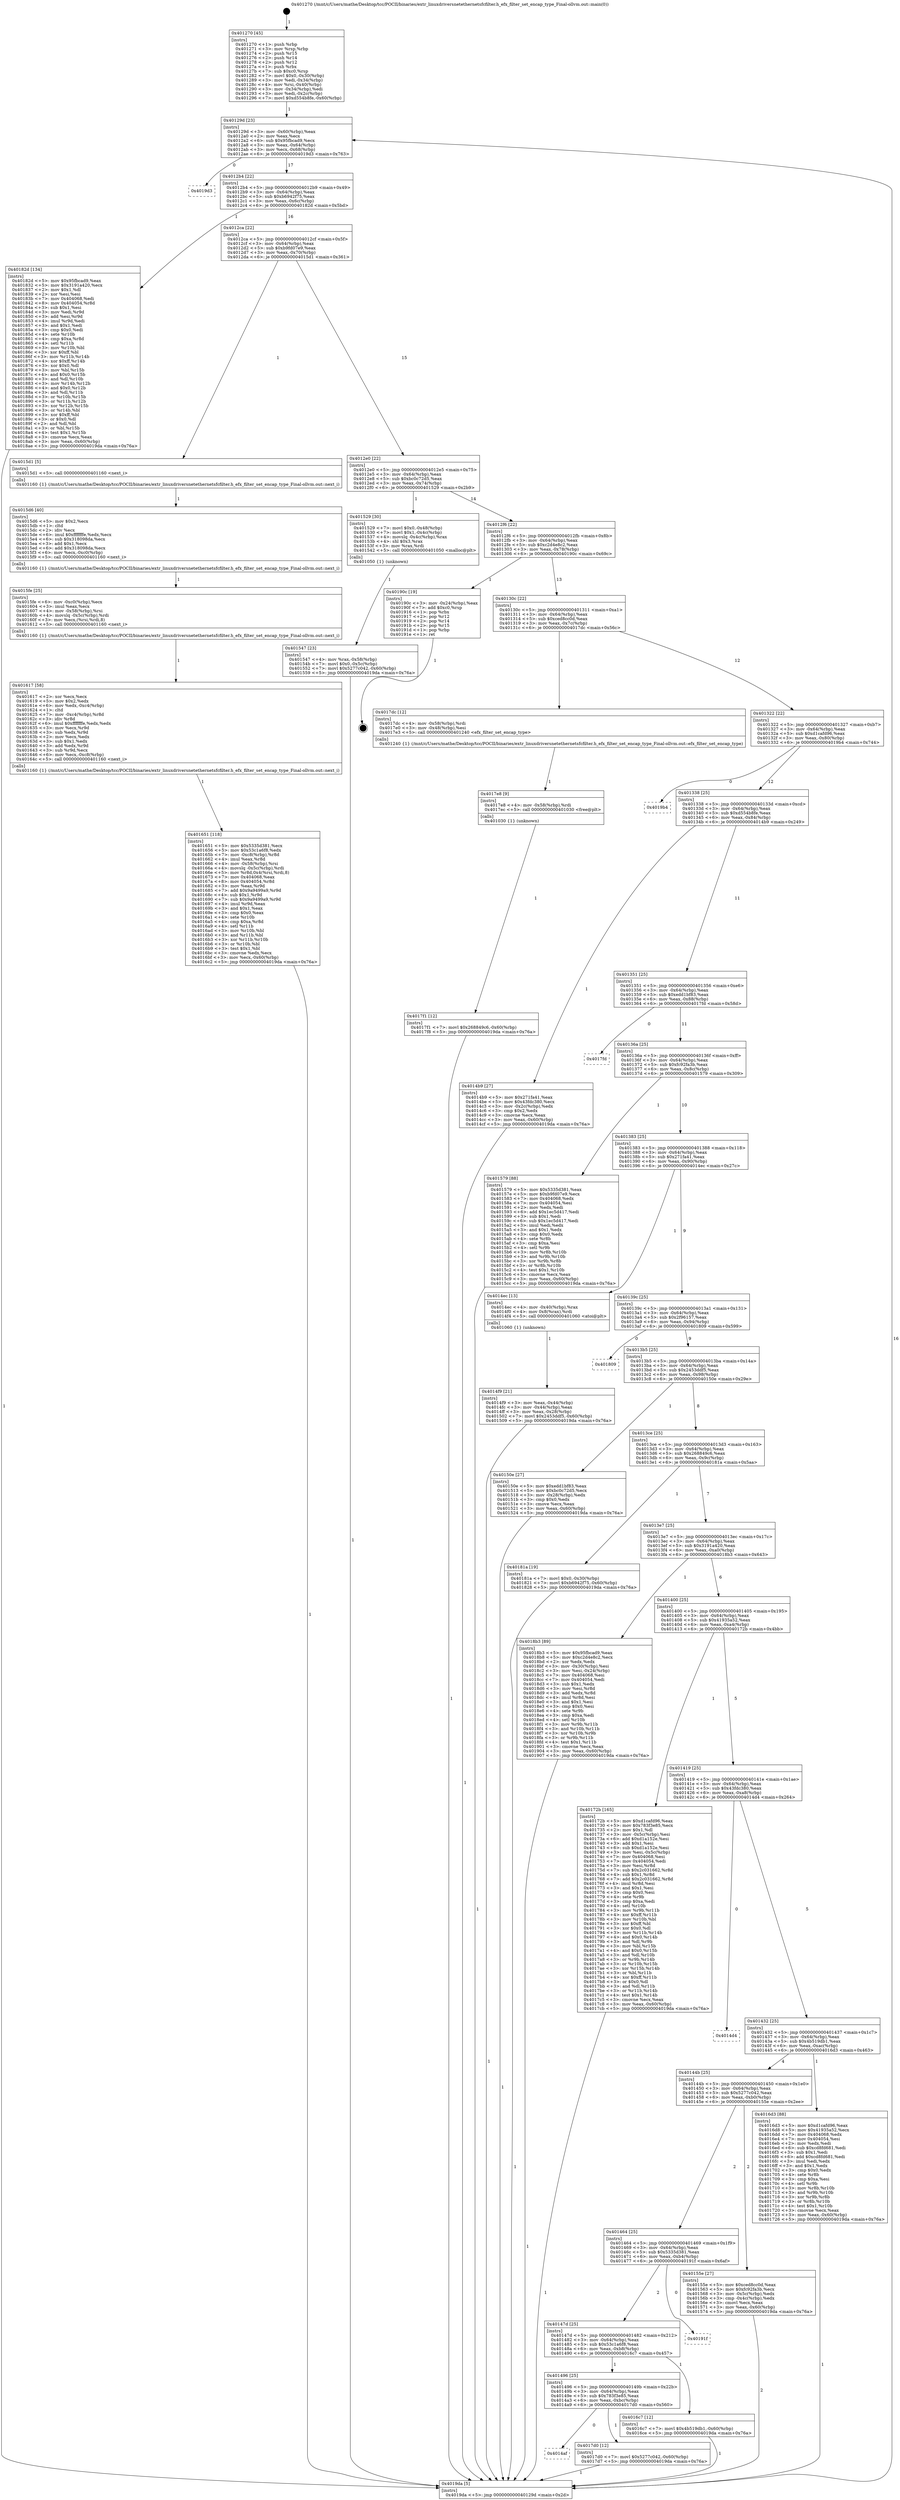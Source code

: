 digraph "0x401270" {
  label = "0x401270 (/mnt/c/Users/mathe/Desktop/tcc/POCII/binaries/extr_linuxdriversnetethernetsfcfilter.h_efx_filter_set_encap_type_Final-ollvm.out::main(0))"
  labelloc = "t"
  node[shape=record]

  Entry [label="",width=0.3,height=0.3,shape=circle,fillcolor=black,style=filled]
  "0x40129d" [label="{
     0x40129d [23]\l
     | [instrs]\l
     &nbsp;&nbsp;0x40129d \<+3\>: mov -0x60(%rbp),%eax\l
     &nbsp;&nbsp;0x4012a0 \<+2\>: mov %eax,%ecx\l
     &nbsp;&nbsp;0x4012a2 \<+6\>: sub $0x95fbcad9,%ecx\l
     &nbsp;&nbsp;0x4012a8 \<+3\>: mov %eax,-0x64(%rbp)\l
     &nbsp;&nbsp;0x4012ab \<+3\>: mov %ecx,-0x68(%rbp)\l
     &nbsp;&nbsp;0x4012ae \<+6\>: je 00000000004019d3 \<main+0x763\>\l
  }"]
  "0x4019d3" [label="{
     0x4019d3\l
  }", style=dashed]
  "0x4012b4" [label="{
     0x4012b4 [22]\l
     | [instrs]\l
     &nbsp;&nbsp;0x4012b4 \<+5\>: jmp 00000000004012b9 \<main+0x49\>\l
     &nbsp;&nbsp;0x4012b9 \<+3\>: mov -0x64(%rbp),%eax\l
     &nbsp;&nbsp;0x4012bc \<+5\>: sub $0xb6942f75,%eax\l
     &nbsp;&nbsp;0x4012c1 \<+3\>: mov %eax,-0x6c(%rbp)\l
     &nbsp;&nbsp;0x4012c4 \<+6\>: je 000000000040182d \<main+0x5bd\>\l
  }"]
  Exit [label="",width=0.3,height=0.3,shape=circle,fillcolor=black,style=filled,peripheries=2]
  "0x40182d" [label="{
     0x40182d [134]\l
     | [instrs]\l
     &nbsp;&nbsp;0x40182d \<+5\>: mov $0x95fbcad9,%eax\l
     &nbsp;&nbsp;0x401832 \<+5\>: mov $0x3191a420,%ecx\l
     &nbsp;&nbsp;0x401837 \<+2\>: mov $0x1,%dl\l
     &nbsp;&nbsp;0x401839 \<+2\>: xor %esi,%esi\l
     &nbsp;&nbsp;0x40183b \<+7\>: mov 0x404068,%edi\l
     &nbsp;&nbsp;0x401842 \<+8\>: mov 0x404054,%r8d\l
     &nbsp;&nbsp;0x40184a \<+3\>: sub $0x1,%esi\l
     &nbsp;&nbsp;0x40184d \<+3\>: mov %edi,%r9d\l
     &nbsp;&nbsp;0x401850 \<+3\>: add %esi,%r9d\l
     &nbsp;&nbsp;0x401853 \<+4\>: imul %r9d,%edi\l
     &nbsp;&nbsp;0x401857 \<+3\>: and $0x1,%edi\l
     &nbsp;&nbsp;0x40185a \<+3\>: cmp $0x0,%edi\l
     &nbsp;&nbsp;0x40185d \<+4\>: sete %r10b\l
     &nbsp;&nbsp;0x401861 \<+4\>: cmp $0xa,%r8d\l
     &nbsp;&nbsp;0x401865 \<+4\>: setl %r11b\l
     &nbsp;&nbsp;0x401869 \<+3\>: mov %r10b,%bl\l
     &nbsp;&nbsp;0x40186c \<+3\>: xor $0xff,%bl\l
     &nbsp;&nbsp;0x40186f \<+3\>: mov %r11b,%r14b\l
     &nbsp;&nbsp;0x401872 \<+4\>: xor $0xff,%r14b\l
     &nbsp;&nbsp;0x401876 \<+3\>: xor $0x0,%dl\l
     &nbsp;&nbsp;0x401879 \<+3\>: mov %bl,%r15b\l
     &nbsp;&nbsp;0x40187c \<+4\>: and $0x0,%r15b\l
     &nbsp;&nbsp;0x401880 \<+3\>: and %dl,%r10b\l
     &nbsp;&nbsp;0x401883 \<+3\>: mov %r14b,%r12b\l
     &nbsp;&nbsp;0x401886 \<+4\>: and $0x0,%r12b\l
     &nbsp;&nbsp;0x40188a \<+3\>: and %dl,%r11b\l
     &nbsp;&nbsp;0x40188d \<+3\>: or %r10b,%r15b\l
     &nbsp;&nbsp;0x401890 \<+3\>: or %r11b,%r12b\l
     &nbsp;&nbsp;0x401893 \<+3\>: xor %r12b,%r15b\l
     &nbsp;&nbsp;0x401896 \<+3\>: or %r14b,%bl\l
     &nbsp;&nbsp;0x401899 \<+3\>: xor $0xff,%bl\l
     &nbsp;&nbsp;0x40189c \<+3\>: or $0x0,%dl\l
     &nbsp;&nbsp;0x40189f \<+2\>: and %dl,%bl\l
     &nbsp;&nbsp;0x4018a1 \<+3\>: or %bl,%r15b\l
     &nbsp;&nbsp;0x4018a4 \<+4\>: test $0x1,%r15b\l
     &nbsp;&nbsp;0x4018a8 \<+3\>: cmovne %ecx,%eax\l
     &nbsp;&nbsp;0x4018ab \<+3\>: mov %eax,-0x60(%rbp)\l
     &nbsp;&nbsp;0x4018ae \<+5\>: jmp 00000000004019da \<main+0x76a\>\l
  }"]
  "0x4012ca" [label="{
     0x4012ca [22]\l
     | [instrs]\l
     &nbsp;&nbsp;0x4012ca \<+5\>: jmp 00000000004012cf \<main+0x5f\>\l
     &nbsp;&nbsp;0x4012cf \<+3\>: mov -0x64(%rbp),%eax\l
     &nbsp;&nbsp;0x4012d2 \<+5\>: sub $0xb9fd07e9,%eax\l
     &nbsp;&nbsp;0x4012d7 \<+3\>: mov %eax,-0x70(%rbp)\l
     &nbsp;&nbsp;0x4012da \<+6\>: je 00000000004015d1 \<main+0x361\>\l
  }"]
  "0x4017f1" [label="{
     0x4017f1 [12]\l
     | [instrs]\l
     &nbsp;&nbsp;0x4017f1 \<+7\>: movl $0x268849c6,-0x60(%rbp)\l
     &nbsp;&nbsp;0x4017f8 \<+5\>: jmp 00000000004019da \<main+0x76a\>\l
  }"]
  "0x4015d1" [label="{
     0x4015d1 [5]\l
     | [instrs]\l
     &nbsp;&nbsp;0x4015d1 \<+5\>: call 0000000000401160 \<next_i\>\l
     | [calls]\l
     &nbsp;&nbsp;0x401160 \{1\} (/mnt/c/Users/mathe/Desktop/tcc/POCII/binaries/extr_linuxdriversnetethernetsfcfilter.h_efx_filter_set_encap_type_Final-ollvm.out::next_i)\l
  }"]
  "0x4012e0" [label="{
     0x4012e0 [22]\l
     | [instrs]\l
     &nbsp;&nbsp;0x4012e0 \<+5\>: jmp 00000000004012e5 \<main+0x75\>\l
     &nbsp;&nbsp;0x4012e5 \<+3\>: mov -0x64(%rbp),%eax\l
     &nbsp;&nbsp;0x4012e8 \<+5\>: sub $0xbc0c72d5,%eax\l
     &nbsp;&nbsp;0x4012ed \<+3\>: mov %eax,-0x74(%rbp)\l
     &nbsp;&nbsp;0x4012f0 \<+6\>: je 0000000000401529 \<main+0x2b9\>\l
  }"]
  "0x4017e8" [label="{
     0x4017e8 [9]\l
     | [instrs]\l
     &nbsp;&nbsp;0x4017e8 \<+4\>: mov -0x58(%rbp),%rdi\l
     &nbsp;&nbsp;0x4017ec \<+5\>: call 0000000000401030 \<free@plt\>\l
     | [calls]\l
     &nbsp;&nbsp;0x401030 \{1\} (unknown)\l
  }"]
  "0x401529" [label="{
     0x401529 [30]\l
     | [instrs]\l
     &nbsp;&nbsp;0x401529 \<+7\>: movl $0x0,-0x48(%rbp)\l
     &nbsp;&nbsp;0x401530 \<+7\>: movl $0x1,-0x4c(%rbp)\l
     &nbsp;&nbsp;0x401537 \<+4\>: movslq -0x4c(%rbp),%rax\l
     &nbsp;&nbsp;0x40153b \<+4\>: shl $0x3,%rax\l
     &nbsp;&nbsp;0x40153f \<+3\>: mov %rax,%rdi\l
     &nbsp;&nbsp;0x401542 \<+5\>: call 0000000000401050 \<malloc@plt\>\l
     | [calls]\l
     &nbsp;&nbsp;0x401050 \{1\} (unknown)\l
  }"]
  "0x4012f6" [label="{
     0x4012f6 [22]\l
     | [instrs]\l
     &nbsp;&nbsp;0x4012f6 \<+5\>: jmp 00000000004012fb \<main+0x8b\>\l
     &nbsp;&nbsp;0x4012fb \<+3\>: mov -0x64(%rbp),%eax\l
     &nbsp;&nbsp;0x4012fe \<+5\>: sub $0xc2d4e8c2,%eax\l
     &nbsp;&nbsp;0x401303 \<+3\>: mov %eax,-0x78(%rbp)\l
     &nbsp;&nbsp;0x401306 \<+6\>: je 000000000040190c \<main+0x69c\>\l
  }"]
  "0x4014af" [label="{
     0x4014af\l
  }", style=dashed]
  "0x40190c" [label="{
     0x40190c [19]\l
     | [instrs]\l
     &nbsp;&nbsp;0x40190c \<+3\>: mov -0x24(%rbp),%eax\l
     &nbsp;&nbsp;0x40190f \<+7\>: add $0xc0,%rsp\l
     &nbsp;&nbsp;0x401916 \<+1\>: pop %rbx\l
     &nbsp;&nbsp;0x401917 \<+2\>: pop %r12\l
     &nbsp;&nbsp;0x401919 \<+2\>: pop %r14\l
     &nbsp;&nbsp;0x40191b \<+2\>: pop %r15\l
     &nbsp;&nbsp;0x40191d \<+1\>: pop %rbp\l
     &nbsp;&nbsp;0x40191e \<+1\>: ret\l
  }"]
  "0x40130c" [label="{
     0x40130c [22]\l
     | [instrs]\l
     &nbsp;&nbsp;0x40130c \<+5\>: jmp 0000000000401311 \<main+0xa1\>\l
     &nbsp;&nbsp;0x401311 \<+3\>: mov -0x64(%rbp),%eax\l
     &nbsp;&nbsp;0x401314 \<+5\>: sub $0xced8cc0d,%eax\l
     &nbsp;&nbsp;0x401319 \<+3\>: mov %eax,-0x7c(%rbp)\l
     &nbsp;&nbsp;0x40131c \<+6\>: je 00000000004017dc \<main+0x56c\>\l
  }"]
  "0x4017d0" [label="{
     0x4017d0 [12]\l
     | [instrs]\l
     &nbsp;&nbsp;0x4017d0 \<+7\>: movl $0x5277c042,-0x60(%rbp)\l
     &nbsp;&nbsp;0x4017d7 \<+5\>: jmp 00000000004019da \<main+0x76a\>\l
  }"]
  "0x4017dc" [label="{
     0x4017dc [12]\l
     | [instrs]\l
     &nbsp;&nbsp;0x4017dc \<+4\>: mov -0x58(%rbp),%rdi\l
     &nbsp;&nbsp;0x4017e0 \<+3\>: mov -0x48(%rbp),%esi\l
     &nbsp;&nbsp;0x4017e3 \<+5\>: call 0000000000401240 \<efx_filter_set_encap_type\>\l
     | [calls]\l
     &nbsp;&nbsp;0x401240 \{1\} (/mnt/c/Users/mathe/Desktop/tcc/POCII/binaries/extr_linuxdriversnetethernetsfcfilter.h_efx_filter_set_encap_type_Final-ollvm.out::efx_filter_set_encap_type)\l
  }"]
  "0x401322" [label="{
     0x401322 [22]\l
     | [instrs]\l
     &nbsp;&nbsp;0x401322 \<+5\>: jmp 0000000000401327 \<main+0xb7\>\l
     &nbsp;&nbsp;0x401327 \<+3\>: mov -0x64(%rbp),%eax\l
     &nbsp;&nbsp;0x40132a \<+5\>: sub $0xd1cafd96,%eax\l
     &nbsp;&nbsp;0x40132f \<+3\>: mov %eax,-0x80(%rbp)\l
     &nbsp;&nbsp;0x401332 \<+6\>: je 00000000004019b4 \<main+0x744\>\l
  }"]
  "0x401496" [label="{
     0x401496 [25]\l
     | [instrs]\l
     &nbsp;&nbsp;0x401496 \<+5\>: jmp 000000000040149b \<main+0x22b\>\l
     &nbsp;&nbsp;0x40149b \<+3\>: mov -0x64(%rbp),%eax\l
     &nbsp;&nbsp;0x40149e \<+5\>: sub $0x783f3e85,%eax\l
     &nbsp;&nbsp;0x4014a3 \<+6\>: mov %eax,-0xbc(%rbp)\l
     &nbsp;&nbsp;0x4014a9 \<+6\>: je 00000000004017d0 \<main+0x560\>\l
  }"]
  "0x4019b4" [label="{
     0x4019b4\l
  }", style=dashed]
  "0x401338" [label="{
     0x401338 [25]\l
     | [instrs]\l
     &nbsp;&nbsp;0x401338 \<+5\>: jmp 000000000040133d \<main+0xcd\>\l
     &nbsp;&nbsp;0x40133d \<+3\>: mov -0x64(%rbp),%eax\l
     &nbsp;&nbsp;0x401340 \<+5\>: sub $0xd554b8fe,%eax\l
     &nbsp;&nbsp;0x401345 \<+6\>: mov %eax,-0x84(%rbp)\l
     &nbsp;&nbsp;0x40134b \<+6\>: je 00000000004014b9 \<main+0x249\>\l
  }"]
  "0x4016c7" [label="{
     0x4016c7 [12]\l
     | [instrs]\l
     &nbsp;&nbsp;0x4016c7 \<+7\>: movl $0x4b519db1,-0x60(%rbp)\l
     &nbsp;&nbsp;0x4016ce \<+5\>: jmp 00000000004019da \<main+0x76a\>\l
  }"]
  "0x4014b9" [label="{
     0x4014b9 [27]\l
     | [instrs]\l
     &nbsp;&nbsp;0x4014b9 \<+5\>: mov $0x271fa41,%eax\l
     &nbsp;&nbsp;0x4014be \<+5\>: mov $0x43fdc380,%ecx\l
     &nbsp;&nbsp;0x4014c3 \<+3\>: mov -0x2c(%rbp),%edx\l
     &nbsp;&nbsp;0x4014c6 \<+3\>: cmp $0x2,%edx\l
     &nbsp;&nbsp;0x4014c9 \<+3\>: cmovne %ecx,%eax\l
     &nbsp;&nbsp;0x4014cc \<+3\>: mov %eax,-0x60(%rbp)\l
     &nbsp;&nbsp;0x4014cf \<+5\>: jmp 00000000004019da \<main+0x76a\>\l
  }"]
  "0x401351" [label="{
     0x401351 [25]\l
     | [instrs]\l
     &nbsp;&nbsp;0x401351 \<+5\>: jmp 0000000000401356 \<main+0xe6\>\l
     &nbsp;&nbsp;0x401356 \<+3\>: mov -0x64(%rbp),%eax\l
     &nbsp;&nbsp;0x401359 \<+5\>: sub $0xedd1bf83,%eax\l
     &nbsp;&nbsp;0x40135e \<+6\>: mov %eax,-0x88(%rbp)\l
     &nbsp;&nbsp;0x401364 \<+6\>: je 00000000004017fd \<main+0x58d\>\l
  }"]
  "0x4019da" [label="{
     0x4019da [5]\l
     | [instrs]\l
     &nbsp;&nbsp;0x4019da \<+5\>: jmp 000000000040129d \<main+0x2d\>\l
  }"]
  "0x401270" [label="{
     0x401270 [45]\l
     | [instrs]\l
     &nbsp;&nbsp;0x401270 \<+1\>: push %rbp\l
     &nbsp;&nbsp;0x401271 \<+3\>: mov %rsp,%rbp\l
     &nbsp;&nbsp;0x401274 \<+2\>: push %r15\l
     &nbsp;&nbsp;0x401276 \<+2\>: push %r14\l
     &nbsp;&nbsp;0x401278 \<+2\>: push %r12\l
     &nbsp;&nbsp;0x40127a \<+1\>: push %rbx\l
     &nbsp;&nbsp;0x40127b \<+7\>: sub $0xc0,%rsp\l
     &nbsp;&nbsp;0x401282 \<+7\>: movl $0x0,-0x30(%rbp)\l
     &nbsp;&nbsp;0x401289 \<+3\>: mov %edi,-0x34(%rbp)\l
     &nbsp;&nbsp;0x40128c \<+4\>: mov %rsi,-0x40(%rbp)\l
     &nbsp;&nbsp;0x401290 \<+3\>: mov -0x34(%rbp),%edi\l
     &nbsp;&nbsp;0x401293 \<+3\>: mov %edi,-0x2c(%rbp)\l
     &nbsp;&nbsp;0x401296 \<+7\>: movl $0xd554b8fe,-0x60(%rbp)\l
  }"]
  "0x40147d" [label="{
     0x40147d [25]\l
     | [instrs]\l
     &nbsp;&nbsp;0x40147d \<+5\>: jmp 0000000000401482 \<main+0x212\>\l
     &nbsp;&nbsp;0x401482 \<+3\>: mov -0x64(%rbp),%eax\l
     &nbsp;&nbsp;0x401485 \<+5\>: sub $0x53c1a6f8,%eax\l
     &nbsp;&nbsp;0x40148a \<+6\>: mov %eax,-0xb8(%rbp)\l
     &nbsp;&nbsp;0x401490 \<+6\>: je 00000000004016c7 \<main+0x457\>\l
  }"]
  "0x4017fd" [label="{
     0x4017fd\l
  }", style=dashed]
  "0x40136a" [label="{
     0x40136a [25]\l
     | [instrs]\l
     &nbsp;&nbsp;0x40136a \<+5\>: jmp 000000000040136f \<main+0xff\>\l
     &nbsp;&nbsp;0x40136f \<+3\>: mov -0x64(%rbp),%eax\l
     &nbsp;&nbsp;0x401372 \<+5\>: sub $0xfc92fa3b,%eax\l
     &nbsp;&nbsp;0x401377 \<+6\>: mov %eax,-0x8c(%rbp)\l
     &nbsp;&nbsp;0x40137d \<+6\>: je 0000000000401579 \<main+0x309\>\l
  }"]
  "0x40191f" [label="{
     0x40191f\l
  }", style=dashed]
  "0x401579" [label="{
     0x401579 [88]\l
     | [instrs]\l
     &nbsp;&nbsp;0x401579 \<+5\>: mov $0x5335d381,%eax\l
     &nbsp;&nbsp;0x40157e \<+5\>: mov $0xb9fd07e9,%ecx\l
     &nbsp;&nbsp;0x401583 \<+7\>: mov 0x404068,%edx\l
     &nbsp;&nbsp;0x40158a \<+7\>: mov 0x404054,%esi\l
     &nbsp;&nbsp;0x401591 \<+2\>: mov %edx,%edi\l
     &nbsp;&nbsp;0x401593 \<+6\>: add $0x1ec5d417,%edi\l
     &nbsp;&nbsp;0x401599 \<+3\>: sub $0x1,%edi\l
     &nbsp;&nbsp;0x40159c \<+6\>: sub $0x1ec5d417,%edi\l
     &nbsp;&nbsp;0x4015a2 \<+3\>: imul %edi,%edx\l
     &nbsp;&nbsp;0x4015a5 \<+3\>: and $0x1,%edx\l
     &nbsp;&nbsp;0x4015a8 \<+3\>: cmp $0x0,%edx\l
     &nbsp;&nbsp;0x4015ab \<+4\>: sete %r8b\l
     &nbsp;&nbsp;0x4015af \<+3\>: cmp $0xa,%esi\l
     &nbsp;&nbsp;0x4015b2 \<+4\>: setl %r9b\l
     &nbsp;&nbsp;0x4015b6 \<+3\>: mov %r8b,%r10b\l
     &nbsp;&nbsp;0x4015b9 \<+3\>: and %r9b,%r10b\l
     &nbsp;&nbsp;0x4015bc \<+3\>: xor %r9b,%r8b\l
     &nbsp;&nbsp;0x4015bf \<+3\>: or %r8b,%r10b\l
     &nbsp;&nbsp;0x4015c2 \<+4\>: test $0x1,%r10b\l
     &nbsp;&nbsp;0x4015c6 \<+3\>: cmovne %ecx,%eax\l
     &nbsp;&nbsp;0x4015c9 \<+3\>: mov %eax,-0x60(%rbp)\l
     &nbsp;&nbsp;0x4015cc \<+5\>: jmp 00000000004019da \<main+0x76a\>\l
  }"]
  "0x401383" [label="{
     0x401383 [25]\l
     | [instrs]\l
     &nbsp;&nbsp;0x401383 \<+5\>: jmp 0000000000401388 \<main+0x118\>\l
     &nbsp;&nbsp;0x401388 \<+3\>: mov -0x64(%rbp),%eax\l
     &nbsp;&nbsp;0x40138b \<+5\>: sub $0x271fa41,%eax\l
     &nbsp;&nbsp;0x401390 \<+6\>: mov %eax,-0x90(%rbp)\l
     &nbsp;&nbsp;0x401396 \<+6\>: je 00000000004014ec \<main+0x27c\>\l
  }"]
  "0x401651" [label="{
     0x401651 [118]\l
     | [instrs]\l
     &nbsp;&nbsp;0x401651 \<+5\>: mov $0x5335d381,%ecx\l
     &nbsp;&nbsp;0x401656 \<+5\>: mov $0x53c1a6f8,%edx\l
     &nbsp;&nbsp;0x40165b \<+7\>: mov -0xc8(%rbp),%r8d\l
     &nbsp;&nbsp;0x401662 \<+4\>: imul %eax,%r8d\l
     &nbsp;&nbsp;0x401666 \<+4\>: mov -0x58(%rbp),%rsi\l
     &nbsp;&nbsp;0x40166a \<+4\>: movslq -0x5c(%rbp),%rdi\l
     &nbsp;&nbsp;0x40166e \<+5\>: mov %r8d,0x4(%rsi,%rdi,8)\l
     &nbsp;&nbsp;0x401673 \<+7\>: mov 0x404068,%eax\l
     &nbsp;&nbsp;0x40167a \<+8\>: mov 0x404054,%r8d\l
     &nbsp;&nbsp;0x401682 \<+3\>: mov %eax,%r9d\l
     &nbsp;&nbsp;0x401685 \<+7\>: add $0x9a9499a9,%r9d\l
     &nbsp;&nbsp;0x40168c \<+4\>: sub $0x1,%r9d\l
     &nbsp;&nbsp;0x401690 \<+7\>: sub $0x9a9499a9,%r9d\l
     &nbsp;&nbsp;0x401697 \<+4\>: imul %r9d,%eax\l
     &nbsp;&nbsp;0x40169b \<+3\>: and $0x1,%eax\l
     &nbsp;&nbsp;0x40169e \<+3\>: cmp $0x0,%eax\l
     &nbsp;&nbsp;0x4016a1 \<+4\>: sete %r10b\l
     &nbsp;&nbsp;0x4016a5 \<+4\>: cmp $0xa,%r8d\l
     &nbsp;&nbsp;0x4016a9 \<+4\>: setl %r11b\l
     &nbsp;&nbsp;0x4016ad \<+3\>: mov %r10b,%bl\l
     &nbsp;&nbsp;0x4016b0 \<+3\>: and %r11b,%bl\l
     &nbsp;&nbsp;0x4016b3 \<+3\>: xor %r11b,%r10b\l
     &nbsp;&nbsp;0x4016b6 \<+3\>: or %r10b,%bl\l
     &nbsp;&nbsp;0x4016b9 \<+3\>: test $0x1,%bl\l
     &nbsp;&nbsp;0x4016bc \<+3\>: cmovne %edx,%ecx\l
     &nbsp;&nbsp;0x4016bf \<+3\>: mov %ecx,-0x60(%rbp)\l
     &nbsp;&nbsp;0x4016c2 \<+5\>: jmp 00000000004019da \<main+0x76a\>\l
  }"]
  "0x4014ec" [label="{
     0x4014ec [13]\l
     | [instrs]\l
     &nbsp;&nbsp;0x4014ec \<+4\>: mov -0x40(%rbp),%rax\l
     &nbsp;&nbsp;0x4014f0 \<+4\>: mov 0x8(%rax),%rdi\l
     &nbsp;&nbsp;0x4014f4 \<+5\>: call 0000000000401060 \<atoi@plt\>\l
     | [calls]\l
     &nbsp;&nbsp;0x401060 \{1\} (unknown)\l
  }"]
  "0x40139c" [label="{
     0x40139c [25]\l
     | [instrs]\l
     &nbsp;&nbsp;0x40139c \<+5\>: jmp 00000000004013a1 \<main+0x131\>\l
     &nbsp;&nbsp;0x4013a1 \<+3\>: mov -0x64(%rbp),%eax\l
     &nbsp;&nbsp;0x4013a4 \<+5\>: sub $0x2f96157,%eax\l
     &nbsp;&nbsp;0x4013a9 \<+6\>: mov %eax,-0x94(%rbp)\l
     &nbsp;&nbsp;0x4013af \<+6\>: je 0000000000401809 \<main+0x599\>\l
  }"]
  "0x4014f9" [label="{
     0x4014f9 [21]\l
     | [instrs]\l
     &nbsp;&nbsp;0x4014f9 \<+3\>: mov %eax,-0x44(%rbp)\l
     &nbsp;&nbsp;0x4014fc \<+3\>: mov -0x44(%rbp),%eax\l
     &nbsp;&nbsp;0x4014ff \<+3\>: mov %eax,-0x28(%rbp)\l
     &nbsp;&nbsp;0x401502 \<+7\>: movl $0x2453ddf5,-0x60(%rbp)\l
     &nbsp;&nbsp;0x401509 \<+5\>: jmp 00000000004019da \<main+0x76a\>\l
  }"]
  "0x401617" [label="{
     0x401617 [58]\l
     | [instrs]\l
     &nbsp;&nbsp;0x401617 \<+2\>: xor %ecx,%ecx\l
     &nbsp;&nbsp;0x401619 \<+5\>: mov $0x2,%edx\l
     &nbsp;&nbsp;0x40161e \<+6\>: mov %edx,-0xc4(%rbp)\l
     &nbsp;&nbsp;0x401624 \<+1\>: cltd\l
     &nbsp;&nbsp;0x401625 \<+7\>: mov -0xc4(%rbp),%r8d\l
     &nbsp;&nbsp;0x40162c \<+3\>: idiv %r8d\l
     &nbsp;&nbsp;0x40162f \<+6\>: imul $0xfffffffe,%edx,%edx\l
     &nbsp;&nbsp;0x401635 \<+3\>: mov %ecx,%r9d\l
     &nbsp;&nbsp;0x401638 \<+3\>: sub %edx,%r9d\l
     &nbsp;&nbsp;0x40163b \<+2\>: mov %ecx,%edx\l
     &nbsp;&nbsp;0x40163d \<+3\>: sub $0x1,%edx\l
     &nbsp;&nbsp;0x401640 \<+3\>: add %edx,%r9d\l
     &nbsp;&nbsp;0x401643 \<+3\>: sub %r9d,%ecx\l
     &nbsp;&nbsp;0x401646 \<+6\>: mov %ecx,-0xc8(%rbp)\l
     &nbsp;&nbsp;0x40164c \<+5\>: call 0000000000401160 \<next_i\>\l
     | [calls]\l
     &nbsp;&nbsp;0x401160 \{1\} (/mnt/c/Users/mathe/Desktop/tcc/POCII/binaries/extr_linuxdriversnetethernetsfcfilter.h_efx_filter_set_encap_type_Final-ollvm.out::next_i)\l
  }"]
  "0x401809" [label="{
     0x401809\l
  }", style=dashed]
  "0x4013b5" [label="{
     0x4013b5 [25]\l
     | [instrs]\l
     &nbsp;&nbsp;0x4013b5 \<+5\>: jmp 00000000004013ba \<main+0x14a\>\l
     &nbsp;&nbsp;0x4013ba \<+3\>: mov -0x64(%rbp),%eax\l
     &nbsp;&nbsp;0x4013bd \<+5\>: sub $0x2453ddf5,%eax\l
     &nbsp;&nbsp;0x4013c2 \<+6\>: mov %eax,-0x98(%rbp)\l
     &nbsp;&nbsp;0x4013c8 \<+6\>: je 000000000040150e \<main+0x29e\>\l
  }"]
  "0x4015fe" [label="{
     0x4015fe [25]\l
     | [instrs]\l
     &nbsp;&nbsp;0x4015fe \<+6\>: mov -0xc0(%rbp),%ecx\l
     &nbsp;&nbsp;0x401604 \<+3\>: imul %eax,%ecx\l
     &nbsp;&nbsp;0x401607 \<+4\>: mov -0x58(%rbp),%rsi\l
     &nbsp;&nbsp;0x40160b \<+4\>: movslq -0x5c(%rbp),%rdi\l
     &nbsp;&nbsp;0x40160f \<+3\>: mov %ecx,(%rsi,%rdi,8)\l
     &nbsp;&nbsp;0x401612 \<+5\>: call 0000000000401160 \<next_i\>\l
     | [calls]\l
     &nbsp;&nbsp;0x401160 \{1\} (/mnt/c/Users/mathe/Desktop/tcc/POCII/binaries/extr_linuxdriversnetethernetsfcfilter.h_efx_filter_set_encap_type_Final-ollvm.out::next_i)\l
  }"]
  "0x40150e" [label="{
     0x40150e [27]\l
     | [instrs]\l
     &nbsp;&nbsp;0x40150e \<+5\>: mov $0xedd1bf83,%eax\l
     &nbsp;&nbsp;0x401513 \<+5\>: mov $0xbc0c72d5,%ecx\l
     &nbsp;&nbsp;0x401518 \<+3\>: mov -0x28(%rbp),%edx\l
     &nbsp;&nbsp;0x40151b \<+3\>: cmp $0x0,%edx\l
     &nbsp;&nbsp;0x40151e \<+3\>: cmove %ecx,%eax\l
     &nbsp;&nbsp;0x401521 \<+3\>: mov %eax,-0x60(%rbp)\l
     &nbsp;&nbsp;0x401524 \<+5\>: jmp 00000000004019da \<main+0x76a\>\l
  }"]
  "0x4013ce" [label="{
     0x4013ce [25]\l
     | [instrs]\l
     &nbsp;&nbsp;0x4013ce \<+5\>: jmp 00000000004013d3 \<main+0x163\>\l
     &nbsp;&nbsp;0x4013d3 \<+3\>: mov -0x64(%rbp),%eax\l
     &nbsp;&nbsp;0x4013d6 \<+5\>: sub $0x268849c6,%eax\l
     &nbsp;&nbsp;0x4013db \<+6\>: mov %eax,-0x9c(%rbp)\l
     &nbsp;&nbsp;0x4013e1 \<+6\>: je 000000000040181a \<main+0x5aa\>\l
  }"]
  "0x401547" [label="{
     0x401547 [23]\l
     | [instrs]\l
     &nbsp;&nbsp;0x401547 \<+4\>: mov %rax,-0x58(%rbp)\l
     &nbsp;&nbsp;0x40154b \<+7\>: movl $0x0,-0x5c(%rbp)\l
     &nbsp;&nbsp;0x401552 \<+7\>: movl $0x5277c042,-0x60(%rbp)\l
     &nbsp;&nbsp;0x401559 \<+5\>: jmp 00000000004019da \<main+0x76a\>\l
  }"]
  "0x4015d6" [label="{
     0x4015d6 [40]\l
     | [instrs]\l
     &nbsp;&nbsp;0x4015d6 \<+5\>: mov $0x2,%ecx\l
     &nbsp;&nbsp;0x4015db \<+1\>: cltd\l
     &nbsp;&nbsp;0x4015dc \<+2\>: idiv %ecx\l
     &nbsp;&nbsp;0x4015de \<+6\>: imul $0xfffffffe,%edx,%ecx\l
     &nbsp;&nbsp;0x4015e4 \<+6\>: sub $0x318098da,%ecx\l
     &nbsp;&nbsp;0x4015ea \<+3\>: add $0x1,%ecx\l
     &nbsp;&nbsp;0x4015ed \<+6\>: add $0x318098da,%ecx\l
     &nbsp;&nbsp;0x4015f3 \<+6\>: mov %ecx,-0xc0(%rbp)\l
     &nbsp;&nbsp;0x4015f9 \<+5\>: call 0000000000401160 \<next_i\>\l
     | [calls]\l
     &nbsp;&nbsp;0x401160 \{1\} (/mnt/c/Users/mathe/Desktop/tcc/POCII/binaries/extr_linuxdriversnetethernetsfcfilter.h_efx_filter_set_encap_type_Final-ollvm.out::next_i)\l
  }"]
  "0x40181a" [label="{
     0x40181a [19]\l
     | [instrs]\l
     &nbsp;&nbsp;0x40181a \<+7\>: movl $0x0,-0x30(%rbp)\l
     &nbsp;&nbsp;0x401821 \<+7\>: movl $0xb6942f75,-0x60(%rbp)\l
     &nbsp;&nbsp;0x401828 \<+5\>: jmp 00000000004019da \<main+0x76a\>\l
  }"]
  "0x4013e7" [label="{
     0x4013e7 [25]\l
     | [instrs]\l
     &nbsp;&nbsp;0x4013e7 \<+5\>: jmp 00000000004013ec \<main+0x17c\>\l
     &nbsp;&nbsp;0x4013ec \<+3\>: mov -0x64(%rbp),%eax\l
     &nbsp;&nbsp;0x4013ef \<+5\>: sub $0x3191a420,%eax\l
     &nbsp;&nbsp;0x4013f4 \<+6\>: mov %eax,-0xa0(%rbp)\l
     &nbsp;&nbsp;0x4013fa \<+6\>: je 00000000004018b3 \<main+0x643\>\l
  }"]
  "0x401464" [label="{
     0x401464 [25]\l
     | [instrs]\l
     &nbsp;&nbsp;0x401464 \<+5\>: jmp 0000000000401469 \<main+0x1f9\>\l
     &nbsp;&nbsp;0x401469 \<+3\>: mov -0x64(%rbp),%eax\l
     &nbsp;&nbsp;0x40146c \<+5\>: sub $0x5335d381,%eax\l
     &nbsp;&nbsp;0x401471 \<+6\>: mov %eax,-0xb4(%rbp)\l
     &nbsp;&nbsp;0x401477 \<+6\>: je 000000000040191f \<main+0x6af\>\l
  }"]
  "0x4018b3" [label="{
     0x4018b3 [89]\l
     | [instrs]\l
     &nbsp;&nbsp;0x4018b3 \<+5\>: mov $0x95fbcad9,%eax\l
     &nbsp;&nbsp;0x4018b8 \<+5\>: mov $0xc2d4e8c2,%ecx\l
     &nbsp;&nbsp;0x4018bd \<+2\>: xor %edx,%edx\l
     &nbsp;&nbsp;0x4018bf \<+3\>: mov -0x30(%rbp),%esi\l
     &nbsp;&nbsp;0x4018c2 \<+3\>: mov %esi,-0x24(%rbp)\l
     &nbsp;&nbsp;0x4018c5 \<+7\>: mov 0x404068,%esi\l
     &nbsp;&nbsp;0x4018cc \<+7\>: mov 0x404054,%edi\l
     &nbsp;&nbsp;0x4018d3 \<+3\>: sub $0x1,%edx\l
     &nbsp;&nbsp;0x4018d6 \<+3\>: mov %esi,%r8d\l
     &nbsp;&nbsp;0x4018d9 \<+3\>: add %edx,%r8d\l
     &nbsp;&nbsp;0x4018dc \<+4\>: imul %r8d,%esi\l
     &nbsp;&nbsp;0x4018e0 \<+3\>: and $0x1,%esi\l
     &nbsp;&nbsp;0x4018e3 \<+3\>: cmp $0x0,%esi\l
     &nbsp;&nbsp;0x4018e6 \<+4\>: sete %r9b\l
     &nbsp;&nbsp;0x4018ea \<+3\>: cmp $0xa,%edi\l
     &nbsp;&nbsp;0x4018ed \<+4\>: setl %r10b\l
     &nbsp;&nbsp;0x4018f1 \<+3\>: mov %r9b,%r11b\l
     &nbsp;&nbsp;0x4018f4 \<+3\>: and %r10b,%r11b\l
     &nbsp;&nbsp;0x4018f7 \<+3\>: xor %r10b,%r9b\l
     &nbsp;&nbsp;0x4018fa \<+3\>: or %r9b,%r11b\l
     &nbsp;&nbsp;0x4018fd \<+4\>: test $0x1,%r11b\l
     &nbsp;&nbsp;0x401901 \<+3\>: cmovne %ecx,%eax\l
     &nbsp;&nbsp;0x401904 \<+3\>: mov %eax,-0x60(%rbp)\l
     &nbsp;&nbsp;0x401907 \<+5\>: jmp 00000000004019da \<main+0x76a\>\l
  }"]
  "0x401400" [label="{
     0x401400 [25]\l
     | [instrs]\l
     &nbsp;&nbsp;0x401400 \<+5\>: jmp 0000000000401405 \<main+0x195\>\l
     &nbsp;&nbsp;0x401405 \<+3\>: mov -0x64(%rbp),%eax\l
     &nbsp;&nbsp;0x401408 \<+5\>: sub $0x41935a52,%eax\l
     &nbsp;&nbsp;0x40140d \<+6\>: mov %eax,-0xa4(%rbp)\l
     &nbsp;&nbsp;0x401413 \<+6\>: je 000000000040172b \<main+0x4bb\>\l
  }"]
  "0x40155e" [label="{
     0x40155e [27]\l
     | [instrs]\l
     &nbsp;&nbsp;0x40155e \<+5\>: mov $0xced8cc0d,%eax\l
     &nbsp;&nbsp;0x401563 \<+5\>: mov $0xfc92fa3b,%ecx\l
     &nbsp;&nbsp;0x401568 \<+3\>: mov -0x5c(%rbp),%edx\l
     &nbsp;&nbsp;0x40156b \<+3\>: cmp -0x4c(%rbp),%edx\l
     &nbsp;&nbsp;0x40156e \<+3\>: cmovl %ecx,%eax\l
     &nbsp;&nbsp;0x401571 \<+3\>: mov %eax,-0x60(%rbp)\l
     &nbsp;&nbsp;0x401574 \<+5\>: jmp 00000000004019da \<main+0x76a\>\l
  }"]
  "0x40172b" [label="{
     0x40172b [165]\l
     | [instrs]\l
     &nbsp;&nbsp;0x40172b \<+5\>: mov $0xd1cafd96,%eax\l
     &nbsp;&nbsp;0x401730 \<+5\>: mov $0x783f3e85,%ecx\l
     &nbsp;&nbsp;0x401735 \<+2\>: mov $0x1,%dl\l
     &nbsp;&nbsp;0x401737 \<+3\>: mov -0x5c(%rbp),%esi\l
     &nbsp;&nbsp;0x40173a \<+6\>: add $0xd1a152e,%esi\l
     &nbsp;&nbsp;0x401740 \<+3\>: add $0x1,%esi\l
     &nbsp;&nbsp;0x401743 \<+6\>: sub $0xd1a152e,%esi\l
     &nbsp;&nbsp;0x401749 \<+3\>: mov %esi,-0x5c(%rbp)\l
     &nbsp;&nbsp;0x40174c \<+7\>: mov 0x404068,%esi\l
     &nbsp;&nbsp;0x401753 \<+7\>: mov 0x404054,%edi\l
     &nbsp;&nbsp;0x40175a \<+3\>: mov %esi,%r8d\l
     &nbsp;&nbsp;0x40175d \<+7\>: sub $0x2c031662,%r8d\l
     &nbsp;&nbsp;0x401764 \<+4\>: sub $0x1,%r8d\l
     &nbsp;&nbsp;0x401768 \<+7\>: add $0x2c031662,%r8d\l
     &nbsp;&nbsp;0x40176f \<+4\>: imul %r8d,%esi\l
     &nbsp;&nbsp;0x401773 \<+3\>: and $0x1,%esi\l
     &nbsp;&nbsp;0x401776 \<+3\>: cmp $0x0,%esi\l
     &nbsp;&nbsp;0x401779 \<+4\>: sete %r9b\l
     &nbsp;&nbsp;0x40177d \<+3\>: cmp $0xa,%edi\l
     &nbsp;&nbsp;0x401780 \<+4\>: setl %r10b\l
     &nbsp;&nbsp;0x401784 \<+3\>: mov %r9b,%r11b\l
     &nbsp;&nbsp;0x401787 \<+4\>: xor $0xff,%r11b\l
     &nbsp;&nbsp;0x40178b \<+3\>: mov %r10b,%bl\l
     &nbsp;&nbsp;0x40178e \<+3\>: xor $0xff,%bl\l
     &nbsp;&nbsp;0x401791 \<+3\>: xor $0x0,%dl\l
     &nbsp;&nbsp;0x401794 \<+3\>: mov %r11b,%r14b\l
     &nbsp;&nbsp;0x401797 \<+4\>: and $0x0,%r14b\l
     &nbsp;&nbsp;0x40179b \<+3\>: and %dl,%r9b\l
     &nbsp;&nbsp;0x40179e \<+3\>: mov %bl,%r15b\l
     &nbsp;&nbsp;0x4017a1 \<+4\>: and $0x0,%r15b\l
     &nbsp;&nbsp;0x4017a5 \<+3\>: and %dl,%r10b\l
     &nbsp;&nbsp;0x4017a8 \<+3\>: or %r9b,%r14b\l
     &nbsp;&nbsp;0x4017ab \<+3\>: or %r10b,%r15b\l
     &nbsp;&nbsp;0x4017ae \<+3\>: xor %r15b,%r14b\l
     &nbsp;&nbsp;0x4017b1 \<+3\>: or %bl,%r11b\l
     &nbsp;&nbsp;0x4017b4 \<+4\>: xor $0xff,%r11b\l
     &nbsp;&nbsp;0x4017b8 \<+3\>: or $0x0,%dl\l
     &nbsp;&nbsp;0x4017bb \<+3\>: and %dl,%r11b\l
     &nbsp;&nbsp;0x4017be \<+3\>: or %r11b,%r14b\l
     &nbsp;&nbsp;0x4017c1 \<+4\>: test $0x1,%r14b\l
     &nbsp;&nbsp;0x4017c5 \<+3\>: cmovne %ecx,%eax\l
     &nbsp;&nbsp;0x4017c8 \<+3\>: mov %eax,-0x60(%rbp)\l
     &nbsp;&nbsp;0x4017cb \<+5\>: jmp 00000000004019da \<main+0x76a\>\l
  }"]
  "0x401419" [label="{
     0x401419 [25]\l
     | [instrs]\l
     &nbsp;&nbsp;0x401419 \<+5\>: jmp 000000000040141e \<main+0x1ae\>\l
     &nbsp;&nbsp;0x40141e \<+3\>: mov -0x64(%rbp),%eax\l
     &nbsp;&nbsp;0x401421 \<+5\>: sub $0x43fdc380,%eax\l
     &nbsp;&nbsp;0x401426 \<+6\>: mov %eax,-0xa8(%rbp)\l
     &nbsp;&nbsp;0x40142c \<+6\>: je 00000000004014d4 \<main+0x264\>\l
  }"]
  "0x40144b" [label="{
     0x40144b [25]\l
     | [instrs]\l
     &nbsp;&nbsp;0x40144b \<+5\>: jmp 0000000000401450 \<main+0x1e0\>\l
     &nbsp;&nbsp;0x401450 \<+3\>: mov -0x64(%rbp),%eax\l
     &nbsp;&nbsp;0x401453 \<+5\>: sub $0x5277c042,%eax\l
     &nbsp;&nbsp;0x401458 \<+6\>: mov %eax,-0xb0(%rbp)\l
     &nbsp;&nbsp;0x40145e \<+6\>: je 000000000040155e \<main+0x2ee\>\l
  }"]
  "0x4014d4" [label="{
     0x4014d4\l
  }", style=dashed]
  "0x401432" [label="{
     0x401432 [25]\l
     | [instrs]\l
     &nbsp;&nbsp;0x401432 \<+5\>: jmp 0000000000401437 \<main+0x1c7\>\l
     &nbsp;&nbsp;0x401437 \<+3\>: mov -0x64(%rbp),%eax\l
     &nbsp;&nbsp;0x40143a \<+5\>: sub $0x4b519db1,%eax\l
     &nbsp;&nbsp;0x40143f \<+6\>: mov %eax,-0xac(%rbp)\l
     &nbsp;&nbsp;0x401445 \<+6\>: je 00000000004016d3 \<main+0x463\>\l
  }"]
  "0x4016d3" [label="{
     0x4016d3 [88]\l
     | [instrs]\l
     &nbsp;&nbsp;0x4016d3 \<+5\>: mov $0xd1cafd96,%eax\l
     &nbsp;&nbsp;0x4016d8 \<+5\>: mov $0x41935a52,%ecx\l
     &nbsp;&nbsp;0x4016dd \<+7\>: mov 0x404068,%edx\l
     &nbsp;&nbsp;0x4016e4 \<+7\>: mov 0x404054,%esi\l
     &nbsp;&nbsp;0x4016eb \<+2\>: mov %edx,%edi\l
     &nbsp;&nbsp;0x4016ed \<+6\>: sub $0xcd8fd681,%edi\l
     &nbsp;&nbsp;0x4016f3 \<+3\>: sub $0x1,%edi\l
     &nbsp;&nbsp;0x4016f6 \<+6\>: add $0xcd8fd681,%edi\l
     &nbsp;&nbsp;0x4016fc \<+3\>: imul %edi,%edx\l
     &nbsp;&nbsp;0x4016ff \<+3\>: and $0x1,%edx\l
     &nbsp;&nbsp;0x401702 \<+3\>: cmp $0x0,%edx\l
     &nbsp;&nbsp;0x401705 \<+4\>: sete %r8b\l
     &nbsp;&nbsp;0x401709 \<+3\>: cmp $0xa,%esi\l
     &nbsp;&nbsp;0x40170c \<+4\>: setl %r9b\l
     &nbsp;&nbsp;0x401710 \<+3\>: mov %r8b,%r10b\l
     &nbsp;&nbsp;0x401713 \<+3\>: and %r9b,%r10b\l
     &nbsp;&nbsp;0x401716 \<+3\>: xor %r9b,%r8b\l
     &nbsp;&nbsp;0x401719 \<+3\>: or %r8b,%r10b\l
     &nbsp;&nbsp;0x40171c \<+4\>: test $0x1,%r10b\l
     &nbsp;&nbsp;0x401720 \<+3\>: cmovne %ecx,%eax\l
     &nbsp;&nbsp;0x401723 \<+3\>: mov %eax,-0x60(%rbp)\l
     &nbsp;&nbsp;0x401726 \<+5\>: jmp 00000000004019da \<main+0x76a\>\l
  }"]
  Entry -> "0x401270" [label=" 1"]
  "0x40129d" -> "0x4019d3" [label=" 0"]
  "0x40129d" -> "0x4012b4" [label=" 17"]
  "0x40190c" -> Exit [label=" 1"]
  "0x4012b4" -> "0x40182d" [label=" 1"]
  "0x4012b4" -> "0x4012ca" [label=" 16"]
  "0x4018b3" -> "0x4019da" [label=" 1"]
  "0x4012ca" -> "0x4015d1" [label=" 1"]
  "0x4012ca" -> "0x4012e0" [label=" 15"]
  "0x40182d" -> "0x4019da" [label=" 1"]
  "0x4012e0" -> "0x401529" [label=" 1"]
  "0x4012e0" -> "0x4012f6" [label=" 14"]
  "0x40181a" -> "0x4019da" [label=" 1"]
  "0x4012f6" -> "0x40190c" [label=" 1"]
  "0x4012f6" -> "0x40130c" [label=" 13"]
  "0x4017f1" -> "0x4019da" [label=" 1"]
  "0x40130c" -> "0x4017dc" [label=" 1"]
  "0x40130c" -> "0x401322" [label=" 12"]
  "0x4017e8" -> "0x4017f1" [label=" 1"]
  "0x401322" -> "0x4019b4" [label=" 0"]
  "0x401322" -> "0x401338" [label=" 12"]
  "0x4017d0" -> "0x4019da" [label=" 1"]
  "0x401338" -> "0x4014b9" [label=" 1"]
  "0x401338" -> "0x401351" [label=" 11"]
  "0x4014b9" -> "0x4019da" [label=" 1"]
  "0x401270" -> "0x40129d" [label=" 1"]
  "0x4019da" -> "0x40129d" [label=" 16"]
  "0x401496" -> "0x4014af" [label=" 0"]
  "0x401351" -> "0x4017fd" [label=" 0"]
  "0x401351" -> "0x40136a" [label=" 11"]
  "0x4017dc" -> "0x4017e8" [label=" 1"]
  "0x40136a" -> "0x401579" [label=" 1"]
  "0x40136a" -> "0x401383" [label=" 10"]
  "0x40172b" -> "0x4019da" [label=" 1"]
  "0x401383" -> "0x4014ec" [label=" 1"]
  "0x401383" -> "0x40139c" [label=" 9"]
  "0x4014ec" -> "0x4014f9" [label=" 1"]
  "0x4014f9" -> "0x4019da" [label=" 1"]
  "0x4016c7" -> "0x4019da" [label=" 1"]
  "0x40139c" -> "0x401809" [label=" 0"]
  "0x40139c" -> "0x4013b5" [label=" 9"]
  "0x40147d" -> "0x401496" [label=" 1"]
  "0x4013b5" -> "0x40150e" [label=" 1"]
  "0x4013b5" -> "0x4013ce" [label=" 8"]
  "0x40150e" -> "0x4019da" [label=" 1"]
  "0x401529" -> "0x401547" [label=" 1"]
  "0x401547" -> "0x4019da" [label=" 1"]
  "0x40147d" -> "0x4016c7" [label=" 1"]
  "0x4013ce" -> "0x40181a" [label=" 1"]
  "0x4013ce" -> "0x4013e7" [label=" 7"]
  "0x401496" -> "0x4017d0" [label=" 1"]
  "0x4013e7" -> "0x4018b3" [label=" 1"]
  "0x4013e7" -> "0x401400" [label=" 6"]
  "0x401464" -> "0x40147d" [label=" 2"]
  "0x401400" -> "0x40172b" [label=" 1"]
  "0x401400" -> "0x401419" [label=" 5"]
  "0x401464" -> "0x40191f" [label=" 0"]
  "0x401419" -> "0x4014d4" [label=" 0"]
  "0x401419" -> "0x401432" [label=" 5"]
  "0x401651" -> "0x4019da" [label=" 1"]
  "0x401432" -> "0x4016d3" [label=" 1"]
  "0x401432" -> "0x40144b" [label=" 4"]
  "0x4016d3" -> "0x4019da" [label=" 1"]
  "0x40144b" -> "0x40155e" [label=" 2"]
  "0x40144b" -> "0x401464" [label=" 2"]
  "0x40155e" -> "0x4019da" [label=" 2"]
  "0x401579" -> "0x4019da" [label=" 1"]
  "0x4015d1" -> "0x4015d6" [label=" 1"]
  "0x4015d6" -> "0x4015fe" [label=" 1"]
  "0x4015fe" -> "0x401617" [label=" 1"]
  "0x401617" -> "0x401651" [label=" 1"]
}
